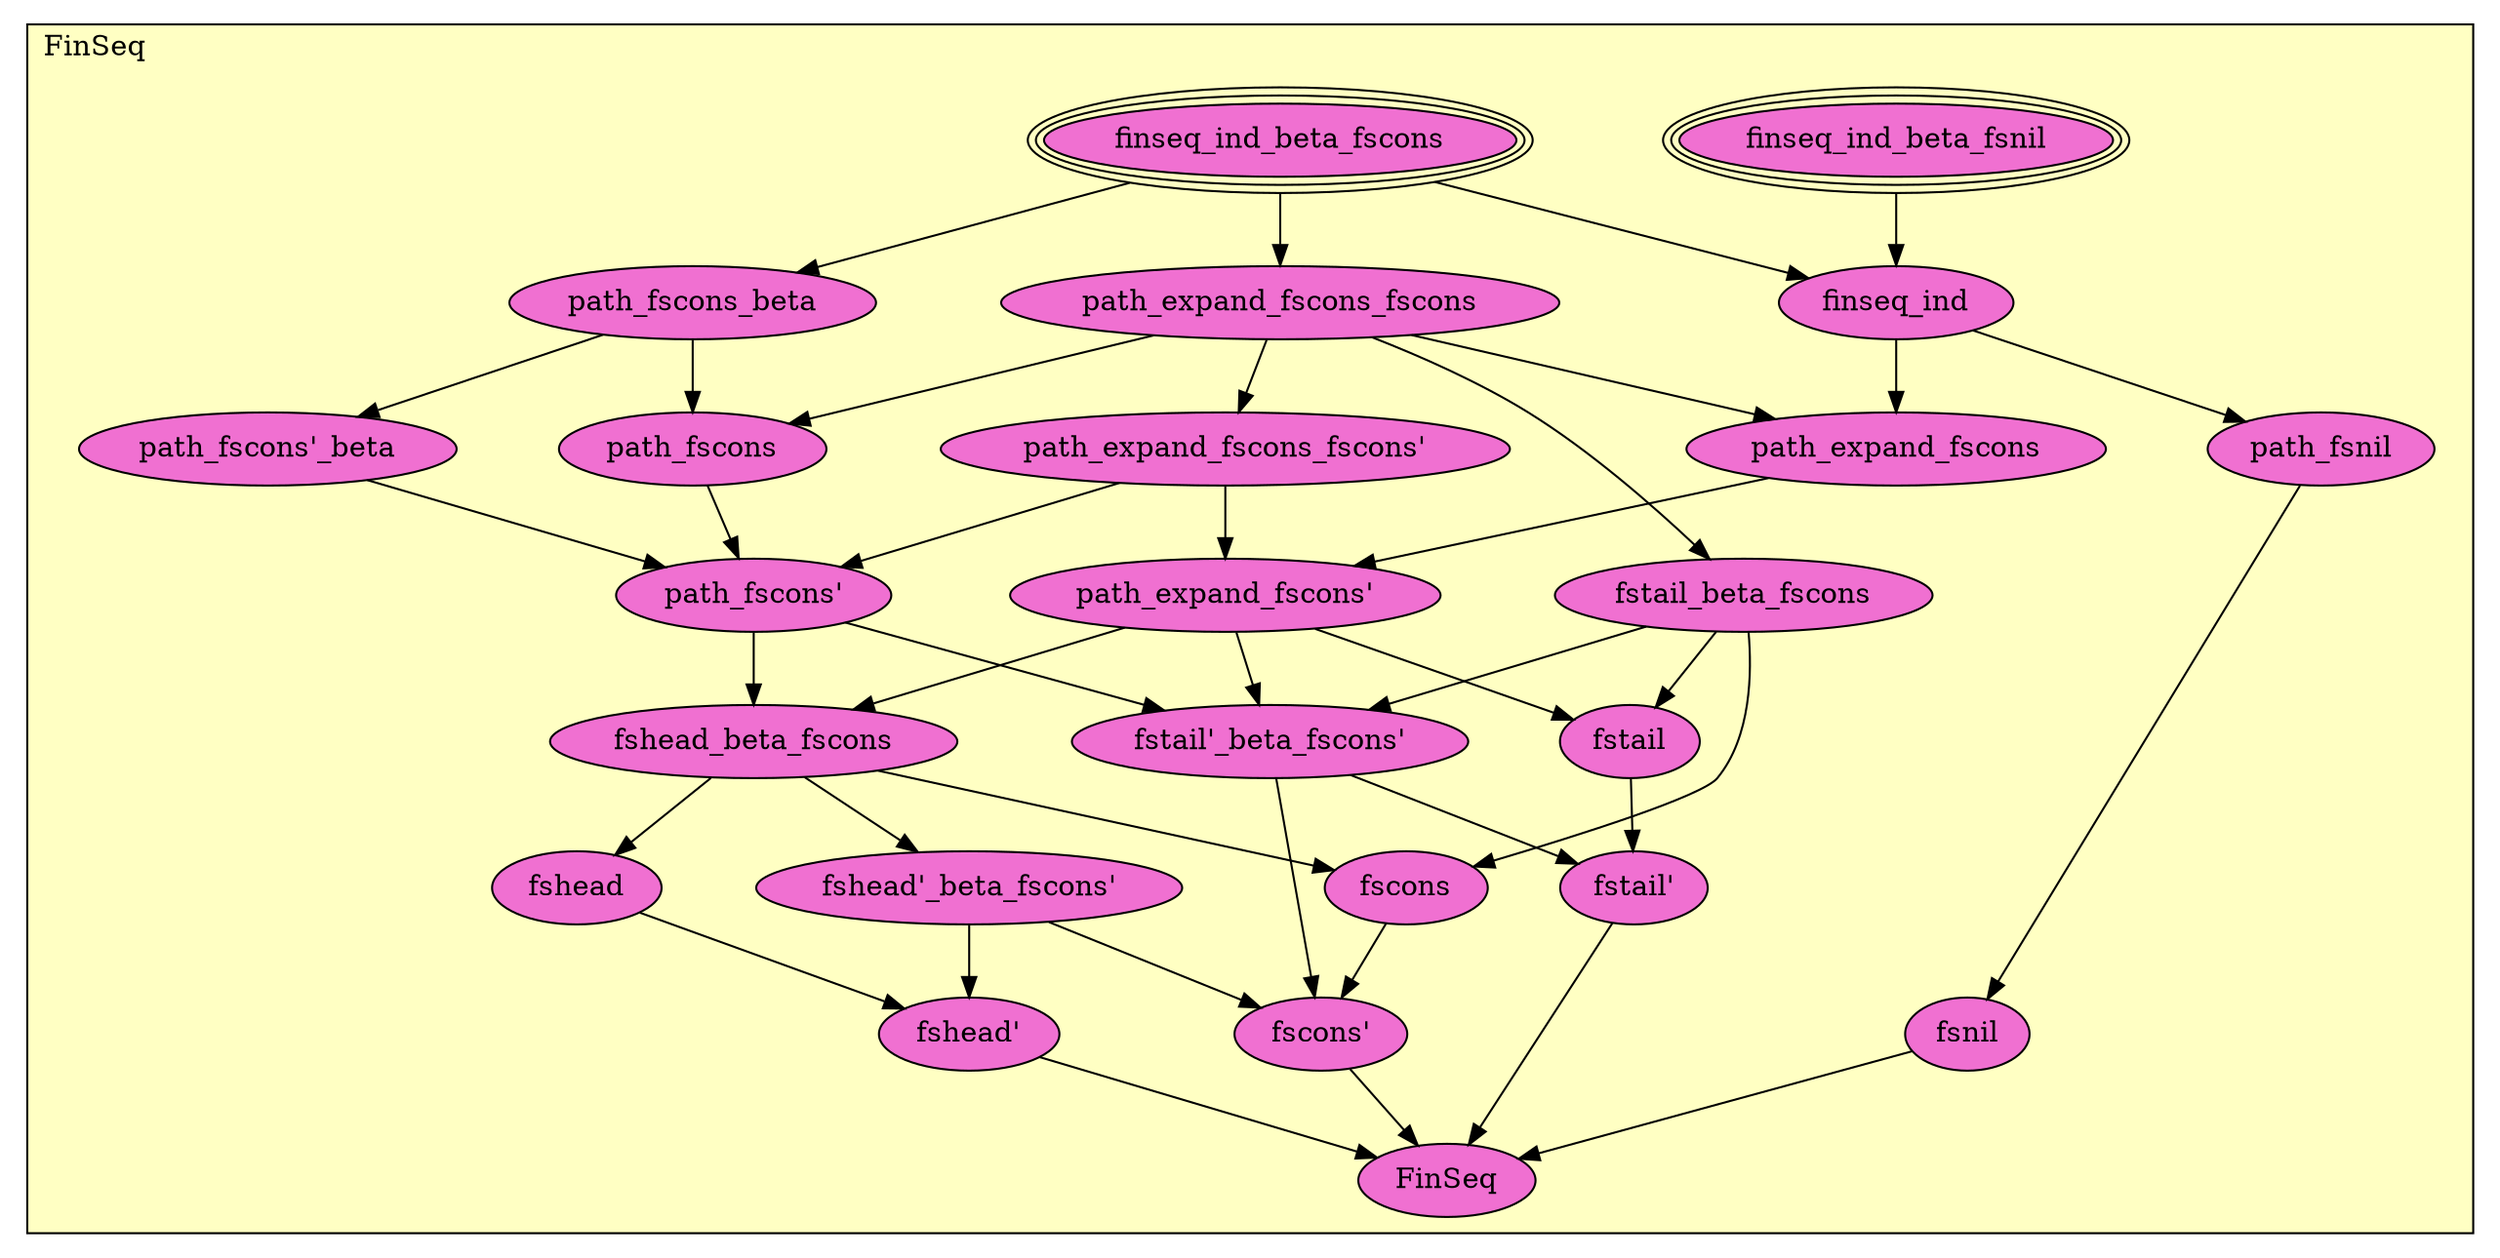 digraph HoTT_Spaces_Finite_FinSeq {
  graph [ratio=0.5]
  node [style=filled]
FinSeq_finseq_ind_beta_fscons [label="finseq_ind_beta_fscons", URL=<FinSeq.html#finseq_ind_beta_fscons>, peripheries=3, fillcolor="#F070D1"] ;
FinSeq_finseq_ind_beta_fsnil [label="finseq_ind_beta_fsnil", URL=<FinSeq.html#finseq_ind_beta_fsnil>, peripheries=3, fillcolor="#F070D1"] ;
FinSeq_finseq_ind [label="finseq_ind", URL=<FinSeq.html#finseq_ind>, fillcolor="#F070D1"] ;
FinSeq_path_expand_fscons_fscons [label="path_expand_fscons_fscons", URL=<FinSeq.html#path_expand_fscons_fscons>, fillcolor="#F070D1"] ;
FinSeq_path_expand_fscons_fscons_ [label="path_expand_fscons_fscons'", URL=<FinSeq.html#path_expand_fscons_fscons'>, fillcolor="#F070D1"] ;
FinSeq_path_fscons_beta [label="path_fscons_beta", URL=<FinSeq.html#path_fscons_beta>, fillcolor="#F070D1"] ;
FinSeq_path_fscons [label="path_fscons", URL=<FinSeq.html#path_fscons>, fillcolor="#F070D1"] ;
FinSeq_path_fscons__beta [label="path_fscons'_beta", URL=<FinSeq.html#path_fscons'_beta>, fillcolor="#F070D1"] ;
FinSeq_path_fscons_ [label="path_fscons'", URL=<FinSeq.html#path_fscons'>, fillcolor="#F070D1"] ;
FinSeq_path_expand_fscons [label="path_expand_fscons", URL=<FinSeq.html#path_expand_fscons>, fillcolor="#F070D1"] ;
FinSeq_path_expand_fscons_ [label="path_expand_fscons'", URL=<FinSeq.html#path_expand_fscons'>, fillcolor="#F070D1"] ;
FinSeq_fstail_beta_fscons [label="fstail_beta_fscons", URL=<FinSeq.html#fstail_beta_fscons>, fillcolor="#F070D1"] ;
FinSeq_fstail__beta_fscons_ [label="fstail'_beta_fscons'", URL=<FinSeq.html#fstail'_beta_fscons'>, fillcolor="#F070D1"] ;
FinSeq_fstail [label="fstail", URL=<FinSeq.html#fstail>, fillcolor="#F070D1"] ;
FinSeq_fstail_ [label="fstail'", URL=<FinSeq.html#fstail'>, fillcolor="#F070D1"] ;
FinSeq_fshead_beta_fscons [label="fshead_beta_fscons", URL=<FinSeq.html#fshead_beta_fscons>, fillcolor="#F070D1"] ;
FinSeq_fshead__beta_fscons_ [label="fshead'_beta_fscons'", URL=<FinSeq.html#fshead'_beta_fscons'>, fillcolor="#F070D1"] ;
FinSeq_fshead [label="fshead", URL=<FinSeq.html#fshead>, fillcolor="#F070D1"] ;
FinSeq_fshead_ [label="fshead'", URL=<FinSeq.html#fshead'>, fillcolor="#F070D1"] ;
FinSeq_fscons [label="fscons", URL=<FinSeq.html#fscons>, fillcolor="#F070D1"] ;
FinSeq_fscons_ [label="fscons'", URL=<FinSeq.html#fscons'>, fillcolor="#F070D1"] ;
FinSeq_path_fsnil [label="path_fsnil", URL=<FinSeq.html#path_fsnil>, fillcolor="#F070D1"] ;
FinSeq_fsnil [label="fsnil", URL=<FinSeq.html#fsnil>, fillcolor="#F070D1"] ;
FinSeq_FinSeq [label="FinSeq", URL=<FinSeq.html#FinSeq>, fillcolor="#F070D1"] ;
  FinSeq_finseq_ind_beta_fscons -> FinSeq_finseq_ind [] ;
  FinSeq_finseq_ind_beta_fscons -> FinSeq_path_expand_fscons_fscons [] ;
  FinSeq_finseq_ind_beta_fscons -> FinSeq_path_fscons_beta [] ;
  FinSeq_finseq_ind_beta_fsnil -> FinSeq_finseq_ind [] ;
  FinSeq_finseq_ind -> FinSeq_path_expand_fscons [] ;
  FinSeq_finseq_ind -> FinSeq_path_fsnil [] ;
  FinSeq_path_expand_fscons_fscons -> FinSeq_path_expand_fscons_fscons_ [] ;
  FinSeq_path_expand_fscons_fscons -> FinSeq_path_fscons [] ;
  FinSeq_path_expand_fscons_fscons -> FinSeq_path_expand_fscons [] ;
  FinSeq_path_expand_fscons_fscons -> FinSeq_fstail_beta_fscons [] ;
  FinSeq_path_expand_fscons_fscons_ -> FinSeq_path_fscons_ [] ;
  FinSeq_path_expand_fscons_fscons_ -> FinSeq_path_expand_fscons_ [] ;
  FinSeq_path_fscons_beta -> FinSeq_path_fscons [] ;
  FinSeq_path_fscons_beta -> FinSeq_path_fscons__beta [] ;
  FinSeq_path_fscons -> FinSeq_path_fscons_ [] ;
  FinSeq_path_fscons__beta -> FinSeq_path_fscons_ [] ;
  FinSeq_path_fscons_ -> FinSeq_fstail__beta_fscons_ [] ;
  FinSeq_path_fscons_ -> FinSeq_fshead_beta_fscons [] ;
  FinSeq_path_expand_fscons -> FinSeq_path_expand_fscons_ [] ;
  FinSeq_path_expand_fscons_ -> FinSeq_fstail__beta_fscons_ [] ;
  FinSeq_path_expand_fscons_ -> FinSeq_fstail [] ;
  FinSeq_path_expand_fscons_ -> FinSeq_fshead_beta_fscons [] ;
  FinSeq_fstail_beta_fscons -> FinSeq_fstail__beta_fscons_ [] ;
  FinSeq_fstail_beta_fscons -> FinSeq_fstail [] ;
  FinSeq_fstail_beta_fscons -> FinSeq_fscons [] ;
  FinSeq_fstail__beta_fscons_ -> FinSeq_fstail_ [] ;
  FinSeq_fstail__beta_fscons_ -> FinSeq_fscons_ [] ;
  FinSeq_fstail -> FinSeq_fstail_ [] ;
  FinSeq_fstail_ -> FinSeq_FinSeq [] ;
  FinSeq_fshead_beta_fscons -> FinSeq_fshead__beta_fscons_ [] ;
  FinSeq_fshead_beta_fscons -> FinSeq_fshead [] ;
  FinSeq_fshead_beta_fscons -> FinSeq_fscons [] ;
  FinSeq_fshead__beta_fscons_ -> FinSeq_fshead_ [] ;
  FinSeq_fshead__beta_fscons_ -> FinSeq_fscons_ [] ;
  FinSeq_fshead -> FinSeq_fshead_ [] ;
  FinSeq_fshead_ -> FinSeq_FinSeq [] ;
  FinSeq_fscons -> FinSeq_fscons_ [] ;
  FinSeq_fscons_ -> FinSeq_FinSeq [] ;
  FinSeq_path_fsnil -> FinSeq_fsnil [] ;
  FinSeq_fsnil -> FinSeq_FinSeq [] ;
subgraph cluster_FinSeq { label="FinSeq"; fillcolor="#FFFFC3"; labeljust=l; style=filled 
FinSeq_FinSeq; FinSeq_fsnil; FinSeq_path_fsnil; FinSeq_fscons_; FinSeq_fscons; FinSeq_fshead_; FinSeq_fshead; FinSeq_fshead__beta_fscons_; FinSeq_fshead_beta_fscons; FinSeq_fstail_; FinSeq_fstail; FinSeq_fstail__beta_fscons_; FinSeq_fstail_beta_fscons; FinSeq_path_expand_fscons_; FinSeq_path_expand_fscons; FinSeq_path_fscons_; FinSeq_path_fscons__beta; FinSeq_path_fscons; FinSeq_path_fscons_beta; FinSeq_path_expand_fscons_fscons_; FinSeq_path_expand_fscons_fscons; FinSeq_finseq_ind; FinSeq_finseq_ind_beta_fsnil; FinSeq_finseq_ind_beta_fscons; };
} /* END */
